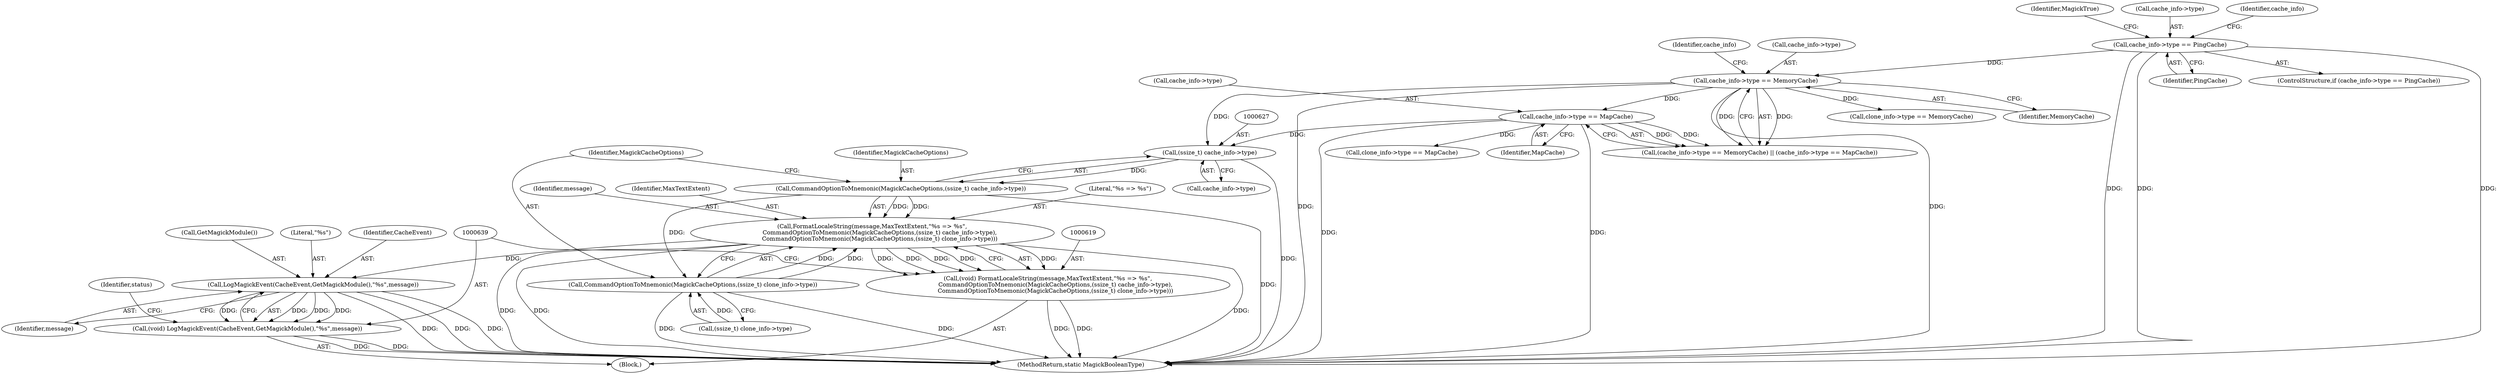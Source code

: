 digraph "0_ImageMagick_a54fe0e8600eaf3dc6fe717d3c0398001507f723@pointer" {
"1000626" [label="(Call,(ssize_t) cache_info->type)"];
"1000143" [label="(Call,cache_info->type == MemoryCache)"];
"1000133" [label="(Call,cache_info->type == PingCache)"];
"1000148" [label="(Call,cache_info->type == MapCache)"];
"1000624" [label="(Call,CommandOptionToMnemonic(MagickCacheOptions,(ssize_t) cache_info->type))"];
"1000620" [label="(Call,FormatLocaleString(message,MaxTextExtent,\"%s => %s\",\n        CommandOptionToMnemonic(MagickCacheOptions,(ssize_t) cache_info->type),\n        CommandOptionToMnemonic(MagickCacheOptions,(ssize_t) clone_info->type)))"];
"1000618" [label="(Call,(void) FormatLocaleString(message,MaxTextExtent,\"%s => %s\",\n        CommandOptionToMnemonic(MagickCacheOptions,(ssize_t) cache_info->type),\n        CommandOptionToMnemonic(MagickCacheOptions,(ssize_t) clone_info->type)))"];
"1000640" [label="(Call,LogMagickEvent(CacheEvent,GetMagickModule(),\"%s\",message))"];
"1000638" [label="(Call,(void) LogMagickEvent(CacheEvent,GetMagickModule(),\"%s\",message))"];
"1000631" [label="(Call,CommandOptionToMnemonic(MagickCacheOptions,(ssize_t) clone_info->type))"];
"1000150" [label="(Identifier,cache_info)"];
"1000641" [label="(Identifier,CacheEvent)"];
"1000155" [label="(Call,clone_info->type == MemoryCache)"];
"1000143" [label="(Call,cache_info->type == MemoryCache)"];
"1000625" [label="(Identifier,MagickCacheOptions)"];
"1000142" [label="(Call,(cache_info->type == MemoryCache) || (cache_info->type == MapCache))"];
"1000618" [label="(Call,(void) FormatLocaleString(message,MaxTextExtent,\"%s => %s\",\n        CommandOptionToMnemonic(MagickCacheOptions,(ssize_t) cache_info->type),\n        CommandOptionToMnemonic(MagickCacheOptions,(ssize_t) clone_info->type)))"];
"1000640" [label="(Call,LogMagickEvent(CacheEvent,GetMagickModule(),\"%s\",message))"];
"1000646" [label="(Identifier,status)"];
"1000623" [label="(Literal,\"%s => %s\")"];
"1000642" [label="(Call,GetMagickModule())"];
"1000160" [label="(Call,clone_info->type == MapCache)"];
"1000133" [label="(Call,cache_info->type == PingCache)"];
"1000139" [label="(Identifier,MagickTrue)"];
"1000616" [label="(Block,)"];
"1000144" [label="(Call,cache_info->type)"];
"1000134" [label="(Call,cache_info->type)"];
"1000621" [label="(Identifier,message)"];
"1000137" [label="(Identifier,PingCache)"];
"1000624" [label="(Call,CommandOptionToMnemonic(MagickCacheOptions,(ssize_t) cache_info->type))"];
"1000620" [label="(Call,FormatLocaleString(message,MaxTextExtent,\"%s => %s\",\n        CommandOptionToMnemonic(MagickCacheOptions,(ssize_t) cache_info->type),\n        CommandOptionToMnemonic(MagickCacheOptions,(ssize_t) clone_info->type)))"];
"1000643" [label="(Literal,\"%s\")"];
"1000631" [label="(Call,CommandOptionToMnemonic(MagickCacheOptions,(ssize_t) clone_info->type))"];
"1000633" [label="(Call,(ssize_t) clone_info->type)"];
"1000628" [label="(Call,cache_info->type)"];
"1000147" [label="(Identifier,MemoryCache)"];
"1000647" [label="(MethodReturn,static MagickBooleanType)"];
"1000145" [label="(Identifier,cache_info)"];
"1000152" [label="(Identifier,MapCache)"];
"1000149" [label="(Call,cache_info->type)"];
"1000638" [label="(Call,(void) LogMagickEvent(CacheEvent,GetMagickModule(),\"%s\",message))"];
"1000148" [label="(Call,cache_info->type == MapCache)"];
"1000632" [label="(Identifier,MagickCacheOptions)"];
"1000644" [label="(Identifier,message)"];
"1000132" [label="(ControlStructure,if (cache_info->type == PingCache))"];
"1000622" [label="(Identifier,MaxTextExtent)"];
"1000626" [label="(Call,(ssize_t) cache_info->type)"];
"1000626" -> "1000624"  [label="AST: "];
"1000626" -> "1000628"  [label="CFG: "];
"1000627" -> "1000626"  [label="AST: "];
"1000628" -> "1000626"  [label="AST: "];
"1000624" -> "1000626"  [label="CFG: "];
"1000626" -> "1000647"  [label="DDG: "];
"1000626" -> "1000624"  [label="DDG: "];
"1000143" -> "1000626"  [label="DDG: "];
"1000148" -> "1000626"  [label="DDG: "];
"1000143" -> "1000142"  [label="AST: "];
"1000143" -> "1000147"  [label="CFG: "];
"1000144" -> "1000143"  [label="AST: "];
"1000147" -> "1000143"  [label="AST: "];
"1000150" -> "1000143"  [label="CFG: "];
"1000142" -> "1000143"  [label="CFG: "];
"1000143" -> "1000647"  [label="DDG: "];
"1000143" -> "1000647"  [label="DDG: "];
"1000143" -> "1000142"  [label="DDG: "];
"1000143" -> "1000142"  [label="DDG: "];
"1000133" -> "1000143"  [label="DDG: "];
"1000143" -> "1000148"  [label="DDG: "];
"1000143" -> "1000155"  [label="DDG: "];
"1000133" -> "1000132"  [label="AST: "];
"1000133" -> "1000137"  [label="CFG: "];
"1000134" -> "1000133"  [label="AST: "];
"1000137" -> "1000133"  [label="AST: "];
"1000139" -> "1000133"  [label="CFG: "];
"1000145" -> "1000133"  [label="CFG: "];
"1000133" -> "1000647"  [label="DDG: "];
"1000133" -> "1000647"  [label="DDG: "];
"1000133" -> "1000647"  [label="DDG: "];
"1000148" -> "1000142"  [label="AST: "];
"1000148" -> "1000152"  [label="CFG: "];
"1000149" -> "1000148"  [label="AST: "];
"1000152" -> "1000148"  [label="AST: "];
"1000142" -> "1000148"  [label="CFG: "];
"1000148" -> "1000647"  [label="DDG: "];
"1000148" -> "1000647"  [label="DDG: "];
"1000148" -> "1000142"  [label="DDG: "];
"1000148" -> "1000142"  [label="DDG: "];
"1000148" -> "1000160"  [label="DDG: "];
"1000624" -> "1000620"  [label="AST: "];
"1000625" -> "1000624"  [label="AST: "];
"1000632" -> "1000624"  [label="CFG: "];
"1000624" -> "1000647"  [label="DDG: "];
"1000624" -> "1000620"  [label="DDG: "];
"1000624" -> "1000620"  [label="DDG: "];
"1000624" -> "1000631"  [label="DDG: "];
"1000620" -> "1000618"  [label="AST: "];
"1000620" -> "1000631"  [label="CFG: "];
"1000621" -> "1000620"  [label="AST: "];
"1000622" -> "1000620"  [label="AST: "];
"1000623" -> "1000620"  [label="AST: "];
"1000631" -> "1000620"  [label="AST: "];
"1000618" -> "1000620"  [label="CFG: "];
"1000620" -> "1000647"  [label="DDG: "];
"1000620" -> "1000647"  [label="DDG: "];
"1000620" -> "1000647"  [label="DDG: "];
"1000620" -> "1000618"  [label="DDG: "];
"1000620" -> "1000618"  [label="DDG: "];
"1000620" -> "1000618"  [label="DDG: "];
"1000620" -> "1000618"  [label="DDG: "];
"1000620" -> "1000618"  [label="DDG: "];
"1000631" -> "1000620"  [label="DDG: "];
"1000631" -> "1000620"  [label="DDG: "];
"1000620" -> "1000640"  [label="DDG: "];
"1000618" -> "1000616"  [label="AST: "];
"1000619" -> "1000618"  [label="AST: "];
"1000639" -> "1000618"  [label="CFG: "];
"1000618" -> "1000647"  [label="DDG: "];
"1000618" -> "1000647"  [label="DDG: "];
"1000640" -> "1000638"  [label="AST: "];
"1000640" -> "1000644"  [label="CFG: "];
"1000641" -> "1000640"  [label="AST: "];
"1000642" -> "1000640"  [label="AST: "];
"1000643" -> "1000640"  [label="AST: "];
"1000644" -> "1000640"  [label="AST: "];
"1000638" -> "1000640"  [label="CFG: "];
"1000640" -> "1000647"  [label="DDG: "];
"1000640" -> "1000647"  [label="DDG: "];
"1000640" -> "1000647"  [label="DDG: "];
"1000640" -> "1000638"  [label="DDG: "];
"1000640" -> "1000638"  [label="DDG: "];
"1000640" -> "1000638"  [label="DDG: "];
"1000640" -> "1000638"  [label="DDG: "];
"1000638" -> "1000616"  [label="AST: "];
"1000639" -> "1000638"  [label="AST: "];
"1000646" -> "1000638"  [label="CFG: "];
"1000638" -> "1000647"  [label="DDG: "];
"1000638" -> "1000647"  [label="DDG: "];
"1000631" -> "1000633"  [label="CFG: "];
"1000632" -> "1000631"  [label="AST: "];
"1000633" -> "1000631"  [label="AST: "];
"1000631" -> "1000647"  [label="DDG: "];
"1000631" -> "1000647"  [label="DDG: "];
"1000633" -> "1000631"  [label="DDG: "];
}
